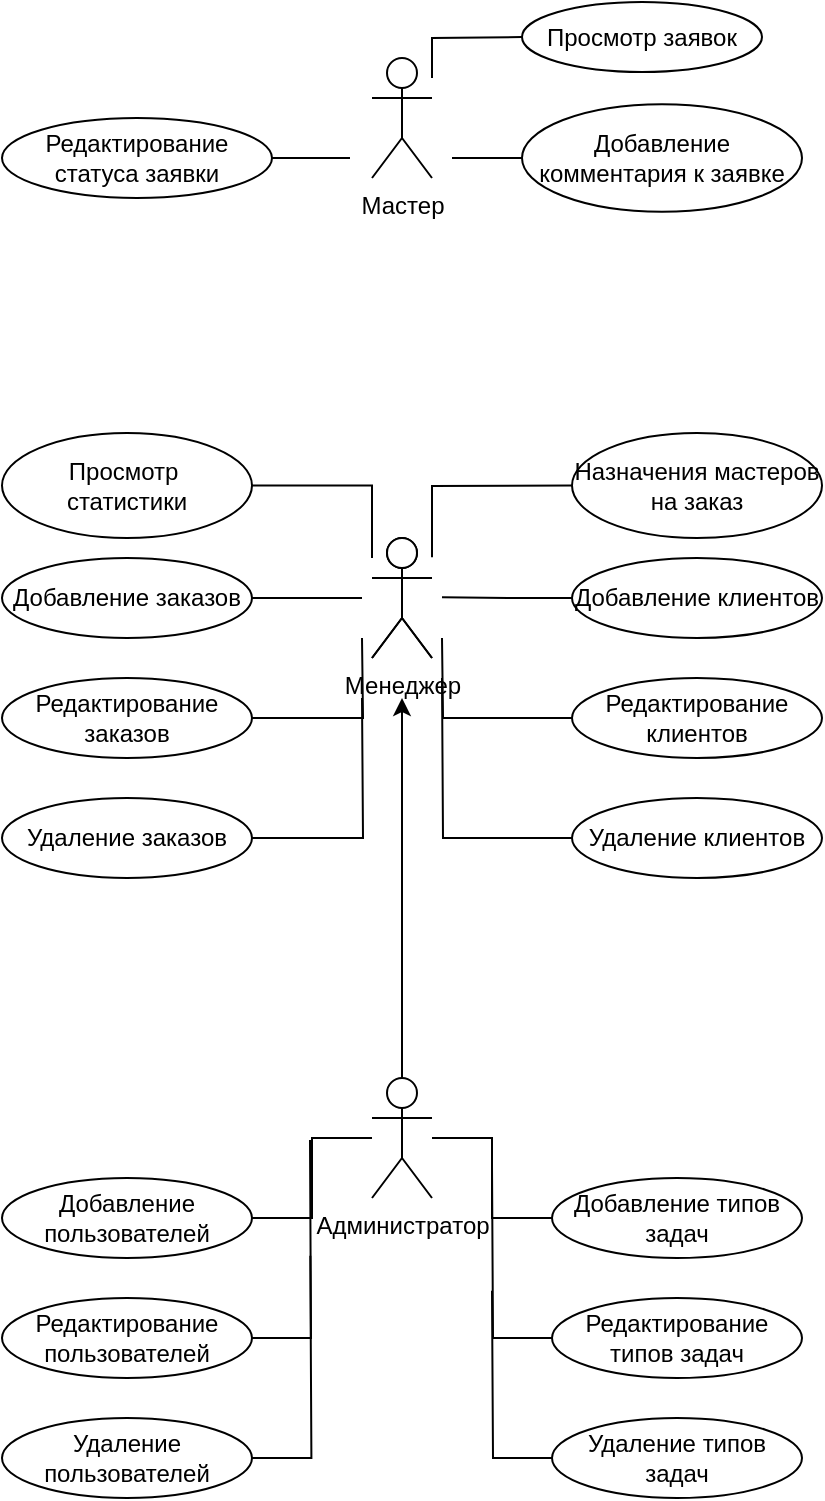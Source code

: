 <mxfile version="24.5.2" type="device">
  <diagram id="VIAb_6y9v0oeqei7CUIl" name="Страница 1">
    <mxGraphModel dx="1195" dy="652" grid="1" gridSize="10" guides="1" tooltips="1" connect="1" arrows="1" fold="1" page="1" pageScale="1" pageWidth="1169" pageHeight="827" math="0" shadow="0">
      <root>
        <mxCell id="0" />
        <mxCell id="1" parent="0" />
        <mxCell id="Ou0Bo5Lg-RuzPAXA64Kz-1" value="Менеджер" style="shape=umlActor;verticalLabelPosition=bottom;verticalAlign=top;html=1;outlineConnect=0;" parent="1" vertex="1">
          <mxGeometry x="405" y="420" width="30" height="60" as="geometry" />
        </mxCell>
        <mxCell id="Ou0Bo5Lg-RuzPAXA64Kz-2" value="" style="shape=umlActor;verticalLabelPosition=bottom;verticalAlign=top;html=1;outlineConnect=0;" parent="1" vertex="1">
          <mxGeometry x="405" y="420" width="30" height="60" as="geometry" />
        </mxCell>
        <mxCell id="Ou0Bo5Lg-RuzPAXA64Kz-5" value="Мастер" style="shape=umlActor;verticalLabelPosition=bottom;verticalAlign=top;html=1;outlineConnect=0;" parent="1" vertex="1">
          <mxGeometry x="405" y="180" width="30" height="60" as="geometry" />
        </mxCell>
        <mxCell id="_UozKoo6z7qoIZY8arhN-1" value="&lt;div&gt;Просмотр заявок&lt;/div&gt;" style="ellipse;whiteSpace=wrap;html=1;" parent="1" vertex="1">
          <mxGeometry x="480" y="152" width="120" height="35" as="geometry" />
        </mxCell>
        <mxCell id="_UozKoo6z7qoIZY8arhN-3" value="Добавление комментария к заявке" style="ellipse;whiteSpace=wrap;html=1;" parent="1" vertex="1">
          <mxGeometry x="480" y="203.13" width="140" height="53.75" as="geometry" />
        </mxCell>
        <mxCell id="_UozKoo6z7qoIZY8arhN-8" value="Редактирование статуса заявки" style="ellipse;whiteSpace=wrap;html=1;" parent="1" vertex="1">
          <mxGeometry x="220" y="210.01" width="135" height="40" as="geometry" />
        </mxCell>
        <mxCell id="_UozKoo6z7qoIZY8arhN-13" value="" style="endArrow=none;html=1;rounded=0;exitX=1;exitY=0.5;exitDx=0;exitDy=0;" parent="1" edge="1" source="_UozKoo6z7qoIZY8arhN-8">
          <mxGeometry width="50" height="50" relative="1" as="geometry">
            <mxPoint x="359" y="230" as="sourcePoint" />
            <mxPoint x="394" y="230" as="targetPoint" />
          </mxGeometry>
        </mxCell>
        <mxCell id="_UozKoo6z7qoIZY8arhN-14" value="" style="endArrow=none;html=1;rounded=0;entryX=0;entryY=0.5;entryDx=0;entryDy=0;" parent="1" edge="1" target="_UozKoo6z7qoIZY8arhN-3">
          <mxGeometry width="50" height="50" relative="1" as="geometry">
            <mxPoint x="445" y="230" as="sourcePoint" />
            <mxPoint x="490" y="230" as="targetPoint" />
          </mxGeometry>
        </mxCell>
        <mxCell id="_UozKoo6z7qoIZY8arhN-15" value="" style="endArrow=none;html=1;rounded=0;exitX=0;exitY=0.5;exitDx=0;exitDy=0;" parent="1" edge="1" source="_UozKoo6z7qoIZY8arhN-1">
          <mxGeometry width="50" height="50" relative="1" as="geometry">
            <mxPoint x="485" y="170" as="sourcePoint" />
            <mxPoint x="435" y="190" as="targetPoint" />
            <Array as="points">
              <mxPoint x="435" y="170" />
            </Array>
          </mxGeometry>
        </mxCell>
        <mxCell id="_UozKoo6z7qoIZY8arhN-23" value="" style="endArrow=none;html=1;rounded=0;entryX=0;entryY=0.5;entryDx=0;entryDy=0;" parent="1" target="_UozKoo6z7qoIZY8arhN-24" edge="1">
          <mxGeometry width="50" height="50" relative="1" as="geometry">
            <mxPoint x="435" y="429.6" as="sourcePoint" />
            <mxPoint x="505" y="429.6" as="targetPoint" />
            <Array as="points">
              <mxPoint x="435" y="394" />
            </Array>
          </mxGeometry>
        </mxCell>
        <mxCell id="_UozKoo6z7qoIZY8arhN-24" value="Назначения мастеров на заказ" style="ellipse;whiteSpace=wrap;html=1;" parent="1" vertex="1">
          <mxGeometry x="505" y="367.5" width="125" height="52.5" as="geometry" />
        </mxCell>
        <mxCell id="lYpi2HMblN2zwQYD2zhV-21" style="edgeStyle=orthogonalEdgeStyle;rounded=0;orthogonalLoop=1;jettySize=auto;html=1;endArrow=none;endFill=0;" edge="1" parent="1" source="lYpi2HMblN2zwQYD2zhV-1">
          <mxGeometry relative="1" as="geometry">
            <mxPoint x="400" y="450" as="targetPoint" />
          </mxGeometry>
        </mxCell>
        <mxCell id="lYpi2HMblN2zwQYD2zhV-1" value="&lt;div&gt;Добавление заказов&lt;/div&gt;" style="ellipse;whiteSpace=wrap;html=1;" vertex="1" parent="1">
          <mxGeometry x="220" y="430" width="125" height="40" as="geometry" />
        </mxCell>
        <mxCell id="lYpi2HMblN2zwQYD2zhV-23" style="edgeStyle=orthogonalEdgeStyle;rounded=0;orthogonalLoop=1;jettySize=auto;html=1;endArrow=none;endFill=0;" edge="1" parent="1" source="lYpi2HMblN2zwQYD2zhV-2">
          <mxGeometry relative="1" as="geometry">
            <mxPoint x="400" y="470" as="targetPoint" />
          </mxGeometry>
        </mxCell>
        <mxCell id="lYpi2HMblN2zwQYD2zhV-2" value="&lt;div&gt;Редактирование заказов&lt;/div&gt;" style="ellipse;whiteSpace=wrap;html=1;" vertex="1" parent="1">
          <mxGeometry x="220" y="490" width="125" height="40" as="geometry" />
        </mxCell>
        <mxCell id="lYpi2HMblN2zwQYD2zhV-25" style="edgeStyle=orthogonalEdgeStyle;rounded=0;orthogonalLoop=1;jettySize=auto;html=1;endArrow=none;endFill=0;" edge="1" parent="1" source="lYpi2HMblN2zwQYD2zhV-6">
          <mxGeometry relative="1" as="geometry">
            <mxPoint x="400" y="500" as="targetPoint" />
          </mxGeometry>
        </mxCell>
        <mxCell id="lYpi2HMblN2zwQYD2zhV-6" value="&lt;div&gt;Удаление заказов&lt;/div&gt;" style="ellipse;whiteSpace=wrap;html=1;" vertex="1" parent="1">
          <mxGeometry x="220" y="550" width="125" height="40" as="geometry" />
        </mxCell>
        <mxCell id="lYpi2HMblN2zwQYD2zhV-7" style="edgeStyle=orthogonalEdgeStyle;rounded=0;orthogonalLoop=1;jettySize=auto;html=1;exitX=0.5;exitY=1;exitDx=0;exitDy=0;" edge="1" parent="1" source="lYpi2HMblN2zwQYD2zhV-1" target="lYpi2HMblN2zwQYD2zhV-1">
          <mxGeometry relative="1" as="geometry" />
        </mxCell>
        <mxCell id="lYpi2HMblN2zwQYD2zhV-22" style="edgeStyle=orthogonalEdgeStyle;rounded=0;orthogonalLoop=1;jettySize=auto;html=1;" edge="1" parent="1" source="lYpi2HMblN2zwQYD2zhV-11">
          <mxGeometry relative="1" as="geometry">
            <mxPoint x="420" y="500" as="targetPoint" />
          </mxGeometry>
        </mxCell>
        <mxCell id="lYpi2HMblN2zwQYD2zhV-11" value="Администратор" style="shape=umlActor;verticalLabelPosition=bottom;verticalAlign=top;html=1;outlineConnect=0;" vertex="1" parent="1">
          <mxGeometry x="405" y="690" width="30" height="60" as="geometry" />
        </mxCell>
        <mxCell id="lYpi2HMblN2zwQYD2zhV-20" style="edgeStyle=orthogonalEdgeStyle;rounded=0;orthogonalLoop=1;jettySize=auto;html=1;exitX=0;exitY=0.5;exitDx=0;exitDy=0;endArrow=none;endFill=0;" edge="1" parent="1" source="lYpi2HMblN2zwQYD2zhV-12">
          <mxGeometry relative="1" as="geometry">
            <mxPoint x="440" y="449.667" as="targetPoint" />
          </mxGeometry>
        </mxCell>
        <mxCell id="lYpi2HMblN2zwQYD2zhV-12" value="&lt;div&gt;Добавление клиентов&lt;/div&gt;" style="ellipse;whiteSpace=wrap;html=1;" vertex="1" parent="1">
          <mxGeometry x="505" y="430" width="125" height="40" as="geometry" />
        </mxCell>
        <mxCell id="lYpi2HMblN2zwQYD2zhV-24" style="edgeStyle=orthogonalEdgeStyle;rounded=0;orthogonalLoop=1;jettySize=auto;html=1;endArrow=none;endFill=0;" edge="1" parent="1" source="lYpi2HMblN2zwQYD2zhV-13">
          <mxGeometry relative="1" as="geometry">
            <mxPoint x="440" y="470" as="targetPoint" />
          </mxGeometry>
        </mxCell>
        <mxCell id="lYpi2HMblN2zwQYD2zhV-13" value="&lt;div&gt;Редактирование клиентов&lt;/div&gt;" style="ellipse;whiteSpace=wrap;html=1;" vertex="1" parent="1">
          <mxGeometry x="505" y="490" width="125" height="40" as="geometry" />
        </mxCell>
        <mxCell id="lYpi2HMblN2zwQYD2zhV-26" style="edgeStyle=orthogonalEdgeStyle;rounded=0;orthogonalLoop=1;jettySize=auto;html=1;endArrow=none;endFill=0;" edge="1" parent="1" source="lYpi2HMblN2zwQYD2zhV-14">
          <mxGeometry relative="1" as="geometry">
            <mxPoint x="440" y="490" as="targetPoint" />
          </mxGeometry>
        </mxCell>
        <mxCell id="lYpi2HMblN2zwQYD2zhV-14" value="&lt;div&gt;Удаление клиентов&lt;/div&gt;" style="ellipse;whiteSpace=wrap;html=1;" vertex="1" parent="1">
          <mxGeometry x="505" y="550" width="125" height="40" as="geometry" />
        </mxCell>
        <mxCell id="lYpi2HMblN2zwQYD2zhV-15" style="edgeStyle=orthogonalEdgeStyle;rounded=0;orthogonalLoop=1;jettySize=auto;html=1;exitX=0.5;exitY=1;exitDx=0;exitDy=0;" edge="1" parent="1" source="lYpi2HMblN2zwQYD2zhV-12" target="lYpi2HMblN2zwQYD2zhV-12">
          <mxGeometry relative="1" as="geometry" />
        </mxCell>
        <mxCell id="lYpi2HMblN2zwQYD2zhV-16" value="&lt;div&gt;Просмотр&amp;nbsp;&lt;/div&gt;&lt;div&gt;статистики&lt;/div&gt;" style="ellipse;whiteSpace=wrap;html=1;" vertex="1" parent="1">
          <mxGeometry x="220" y="367.5" width="125" height="52.5" as="geometry" />
        </mxCell>
        <mxCell id="lYpi2HMblN2zwQYD2zhV-18" style="edgeStyle=orthogonalEdgeStyle;rounded=0;orthogonalLoop=1;jettySize=auto;html=1;exitX=1;exitY=0.5;exitDx=0;exitDy=0;endArrow=none;endFill=0;" edge="1" parent="1" source="lYpi2HMblN2zwQYD2zhV-16">
          <mxGeometry relative="1" as="geometry">
            <mxPoint x="405" y="420" as="targetPoint" />
            <Array as="points">
              <mxPoint x="405" y="394" />
              <mxPoint x="405" y="430" />
            </Array>
          </mxGeometry>
        </mxCell>
        <mxCell id="lYpi2HMblN2zwQYD2zhV-28" value="&lt;div&gt;Добавление пользователей&lt;br&gt;&lt;/div&gt;" style="ellipse;whiteSpace=wrap;html=1;" vertex="1" parent="1">
          <mxGeometry x="220" y="740" width="125" height="40" as="geometry" />
        </mxCell>
        <mxCell id="lYpi2HMblN2zwQYD2zhV-36" style="edgeStyle=orthogonalEdgeStyle;rounded=0;orthogonalLoop=1;jettySize=auto;html=1;endArrow=none;endFill=0;" edge="1" parent="1" source="lYpi2HMblN2zwQYD2zhV-29">
          <mxGeometry relative="1" as="geometry">
            <mxPoint x="374" y="721" as="targetPoint" />
          </mxGeometry>
        </mxCell>
        <mxCell id="lYpi2HMblN2zwQYD2zhV-29" value="&lt;div&gt;Редактирование пользователей&lt;/div&gt;" style="ellipse;whiteSpace=wrap;html=1;" vertex="1" parent="1">
          <mxGeometry x="220" y="800" width="125" height="40" as="geometry" />
        </mxCell>
        <mxCell id="lYpi2HMblN2zwQYD2zhV-37" style="edgeStyle=orthogonalEdgeStyle;rounded=0;orthogonalLoop=1;jettySize=auto;html=1;endArrow=none;endFill=0;" edge="1" parent="1" source="lYpi2HMblN2zwQYD2zhV-30">
          <mxGeometry relative="1" as="geometry">
            <mxPoint x="374.167" y="778.833" as="targetPoint" />
          </mxGeometry>
        </mxCell>
        <mxCell id="lYpi2HMblN2zwQYD2zhV-30" value="&lt;div&gt;Удаление пользователей&lt;/div&gt;" style="ellipse;whiteSpace=wrap;html=1;" vertex="1" parent="1">
          <mxGeometry x="220" y="860" width="125" height="40" as="geometry" />
        </mxCell>
        <mxCell id="lYpi2HMblN2zwQYD2zhV-35" style="edgeStyle=orthogonalEdgeStyle;rounded=0;orthogonalLoop=1;jettySize=auto;html=1;endArrow=none;endFill=0;" edge="1" parent="1" source="lYpi2HMblN2zwQYD2zhV-31" target="lYpi2HMblN2zwQYD2zhV-11">
          <mxGeometry relative="1" as="geometry" />
        </mxCell>
        <mxCell id="lYpi2HMblN2zwQYD2zhV-31" value="&lt;div&gt;Добавление типов задач&lt;br&gt;&lt;/div&gt;" style="ellipse;whiteSpace=wrap;html=1;" vertex="1" parent="1">
          <mxGeometry x="495" y="740" width="125" height="40" as="geometry" />
        </mxCell>
        <mxCell id="lYpi2HMblN2zwQYD2zhV-38" style="edgeStyle=orthogonalEdgeStyle;rounded=0;orthogonalLoop=1;jettySize=auto;html=1;endArrow=none;endFill=0;" edge="1" parent="1" source="lYpi2HMblN2zwQYD2zhV-32">
          <mxGeometry relative="1" as="geometry">
            <mxPoint x="465" y="733.833" as="targetPoint" />
          </mxGeometry>
        </mxCell>
        <mxCell id="lYpi2HMblN2zwQYD2zhV-32" value="&lt;div&gt;Редактирование типов задач&lt;/div&gt;" style="ellipse;whiteSpace=wrap;html=1;" vertex="1" parent="1">
          <mxGeometry x="495" y="800" width="125" height="40" as="geometry" />
        </mxCell>
        <mxCell id="lYpi2HMblN2zwQYD2zhV-39" style="edgeStyle=orthogonalEdgeStyle;rounded=0;orthogonalLoop=1;jettySize=auto;html=1;endArrow=none;endFill=0;" edge="1" parent="1" source="lYpi2HMblN2zwQYD2zhV-33">
          <mxGeometry relative="1" as="geometry">
            <mxPoint x="465" y="796.333" as="targetPoint" />
          </mxGeometry>
        </mxCell>
        <mxCell id="lYpi2HMblN2zwQYD2zhV-33" value="&lt;div&gt;Удаление типов задач&lt;/div&gt;" style="ellipse;whiteSpace=wrap;html=1;" vertex="1" parent="1">
          <mxGeometry x="495" y="860" width="125" height="40" as="geometry" />
        </mxCell>
        <mxCell id="lYpi2HMblN2zwQYD2zhV-34" style="edgeStyle=orthogonalEdgeStyle;rounded=0;orthogonalLoop=1;jettySize=auto;html=1;endArrow=none;endFill=0;" edge="1" parent="1" source="lYpi2HMblN2zwQYD2zhV-28" target="lYpi2HMblN2zwQYD2zhV-11">
          <mxGeometry relative="1" as="geometry">
            <mxPoint x="350" y="710" as="targetPoint" />
          </mxGeometry>
        </mxCell>
      </root>
    </mxGraphModel>
  </diagram>
</mxfile>
